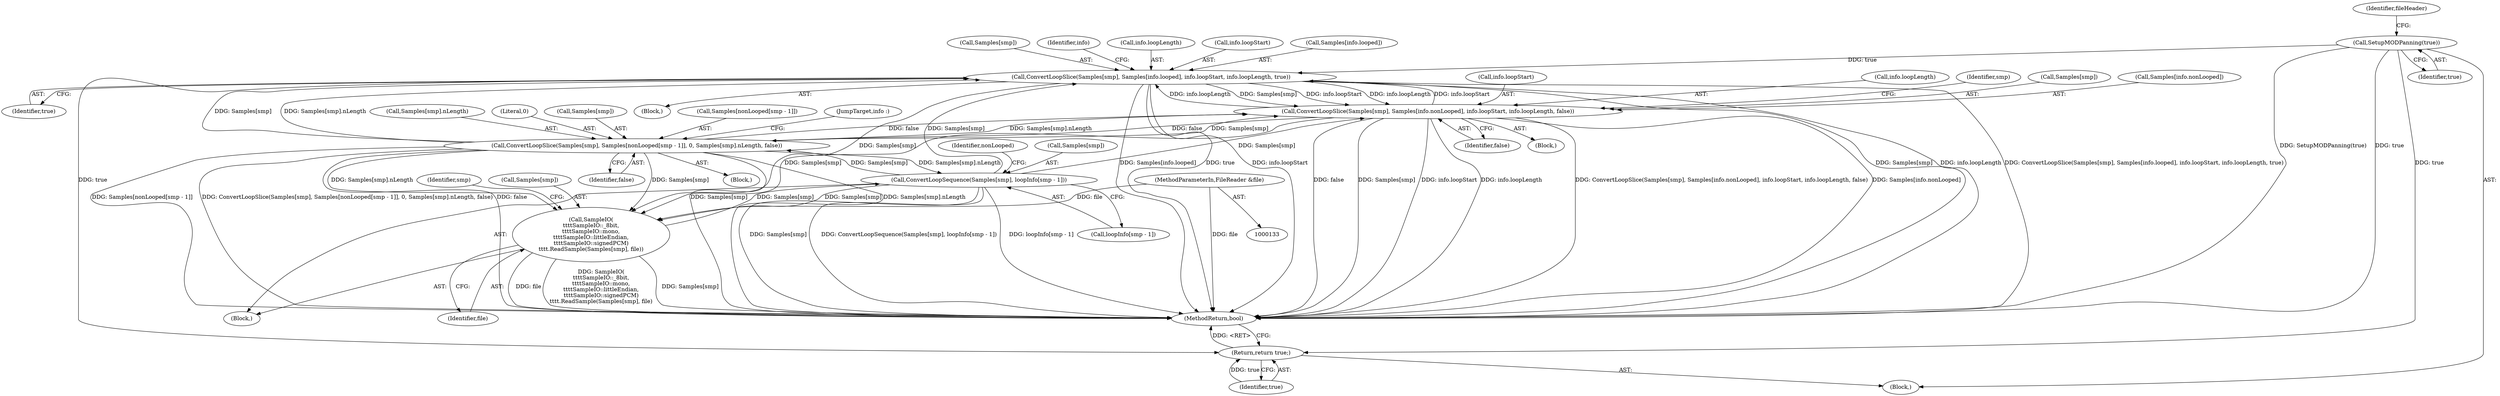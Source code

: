 digraph "0_openmpt_61fc6d3030a4d4283105cb5fb46b27b42fa5575e_1@array" {
"1002143" [label="(Call,ConvertLoopSlice(Samples[smp], Samples[info.looped], info.loopStart, info.loopLength, true))"];
"1002102" [label="(Call,ConvertLoopSequence(Samples[smp], loopInfo[smp - 1]))"];
"1002118" [label="(Call,ConvertLoopSlice(Samples[smp], Samples[nonLooped[smp - 1]], 0, Samples[smp].nLength, false))"];
"1002164" [label="(Call,ConvertLoopSlice(Samples[smp], Samples[info.nonLooped], info.loopStart, info.loopLength, false))"];
"1002143" [label="(Call,ConvertLoopSlice(Samples[smp], Samples[info.looped], info.loopStart, info.loopLength, true))"];
"1002036" [label="(Call,SetupMODPanning(true))"];
"1002092" [label="(Call,SampleIO(\n\t\t\t\tSampleIO::_8bit,\n\t\t\t\tSampleIO::mono,\n\t\t\t\tSampleIO::littleEndian,\n\t\t\t\tSampleIO::signedPCM)\n\t\t\t\t.ReadSample(Samples[smp], file))"];
"1000134" [label="(MethodParameterIn,FileReader &file)"];
"1002180" [label="(Return,return true;)"];
"1002144" [label="(Call,Samples[smp])"];
"1002113" [label="(Identifier,nonLooped)"];
"1002173" [label="(Call,info.loopStart)"];
"1002158" [label="(Identifier,true)"];
"1002136" [label="(JumpTarget,info :)"];
"1002130" [label="(Call,Samples[smp].nLength)"];
"1000136" [label="(Block,)"];
"1002142" [label="(Block,)"];
"1002129" [label="(Literal,0)"];
"1002118" [label="(Call,ConvertLoopSlice(Samples[smp], Samples[nonLooped[smp - 1]], 0, Samples[smp].nLength, false))"];
"1002119" [label="(Call,Samples[smp])"];
"1002182" [label="(MethodReturn,bool)"];
"1002096" [label="(Identifier,file)"];
"1002176" [label="(Call,info.loopLength)"];
"1002084" [label="(Identifier,smp)"];
"1002161" [label="(Identifier,info)"];
"1002165" [label="(Call,Samples[smp])"];
"1002091" [label="(Block,)"];
"1002106" [label="(Call,loopInfo[smp - 1])"];
"1002122" [label="(Call,Samples[nonLooped[smp - 1]])"];
"1002155" [label="(Call,info.loopLength)"];
"1002092" [label="(Call,SampleIO(\n\t\t\t\tSampleIO::_8bit,\n\t\t\t\tSampleIO::mono,\n\t\t\t\tSampleIO::littleEndian,\n\t\t\t\tSampleIO::signedPCM)\n\t\t\t\t.ReadSample(Samples[smp], file))"];
"1002179" [label="(Identifier,false)"];
"1002135" [label="(Identifier,false)"];
"1002164" [label="(Call,ConvertLoopSlice(Samples[smp], Samples[info.nonLooped], info.loopStart, info.loopLength, false))"];
"1002117" [label="(Block,)"];
"1000134" [label="(MethodParameterIn,FileReader &file)"];
"1002181" [label="(Identifier,true)"];
"1002037" [label="(Identifier,true)"];
"1002152" [label="(Call,info.loopStart)"];
"1002147" [label="(Call,Samples[info.looped])"];
"1002168" [label="(Call,Samples[info.nonLooped])"];
"1002103" [label="(Call,Samples[smp])"];
"1002099" [label="(Identifier,smp)"];
"1002102" [label="(Call,ConvertLoopSequence(Samples[smp], loopInfo[smp - 1]))"];
"1002093" [label="(Call,Samples[smp])"];
"1002036" [label="(Call,SetupMODPanning(true))"];
"1002041" [label="(Identifier,fileHeader)"];
"1002180" [label="(Return,return true;)"];
"1002163" [label="(Block,)"];
"1002143" [label="(Call,ConvertLoopSlice(Samples[smp], Samples[info.looped], info.loopStart, info.loopLength, true))"];
"1002143" -> "1002142"  [label="AST: "];
"1002143" -> "1002158"  [label="CFG: "];
"1002144" -> "1002143"  [label="AST: "];
"1002147" -> "1002143"  [label="AST: "];
"1002152" -> "1002143"  [label="AST: "];
"1002155" -> "1002143"  [label="AST: "];
"1002158" -> "1002143"  [label="AST: "];
"1002161" -> "1002143"  [label="CFG: "];
"1002143" -> "1002182"  [label="DDG: Samples[smp]"];
"1002143" -> "1002182"  [label="DDG: Samples[info.looped]"];
"1002143" -> "1002182"  [label="DDG: info.loopStart"];
"1002143" -> "1002182"  [label="DDG: true"];
"1002143" -> "1002182"  [label="DDG: ConvertLoopSlice(Samples[smp], Samples[info.looped], info.loopStart, info.loopLength, true)"];
"1002143" -> "1002182"  [label="DDG: info.loopLength"];
"1002143" -> "1002092"  [label="DDG: Samples[smp]"];
"1002102" -> "1002143"  [label="DDG: Samples[smp]"];
"1002118" -> "1002143"  [label="DDG: Samples[smp]"];
"1002118" -> "1002143"  [label="DDG: Samples[smp].nLength"];
"1002164" -> "1002143"  [label="DDG: info.loopStart"];
"1002164" -> "1002143"  [label="DDG: info.loopLength"];
"1002036" -> "1002143"  [label="DDG: true"];
"1002143" -> "1002164"  [label="DDG: Samples[smp]"];
"1002143" -> "1002164"  [label="DDG: info.loopStart"];
"1002143" -> "1002164"  [label="DDG: info.loopLength"];
"1002143" -> "1002180"  [label="DDG: true"];
"1002102" -> "1002091"  [label="AST: "];
"1002102" -> "1002106"  [label="CFG: "];
"1002103" -> "1002102"  [label="AST: "];
"1002106" -> "1002102"  [label="AST: "];
"1002113" -> "1002102"  [label="CFG: "];
"1002102" -> "1002182"  [label="DDG: Samples[smp]"];
"1002102" -> "1002182"  [label="DDG: ConvertLoopSequence(Samples[smp], loopInfo[smp - 1])"];
"1002102" -> "1002182"  [label="DDG: loopInfo[smp - 1]"];
"1002102" -> "1002092"  [label="DDG: Samples[smp]"];
"1002118" -> "1002102"  [label="DDG: Samples[smp].nLength"];
"1002092" -> "1002102"  [label="DDG: Samples[smp]"];
"1002102" -> "1002118"  [label="DDG: Samples[smp]"];
"1002102" -> "1002164"  [label="DDG: Samples[smp]"];
"1002118" -> "1002117"  [label="AST: "];
"1002118" -> "1002135"  [label="CFG: "];
"1002119" -> "1002118"  [label="AST: "];
"1002122" -> "1002118"  [label="AST: "];
"1002129" -> "1002118"  [label="AST: "];
"1002130" -> "1002118"  [label="AST: "];
"1002135" -> "1002118"  [label="AST: "];
"1002136" -> "1002118"  [label="CFG: "];
"1002118" -> "1002182"  [label="DDG: Samples[nonLooped[smp - 1]]"];
"1002118" -> "1002182"  [label="DDG: ConvertLoopSlice(Samples[smp], Samples[nonLooped[smp - 1]], 0, Samples[smp].nLength, false)"];
"1002118" -> "1002182"  [label="DDG: Samples[smp]"];
"1002118" -> "1002182"  [label="DDG: Samples[smp].nLength"];
"1002118" -> "1002182"  [label="DDG: false"];
"1002118" -> "1002092"  [label="DDG: Samples[smp]"];
"1002118" -> "1002092"  [label="DDG: Samples[smp].nLength"];
"1002164" -> "1002118"  [label="DDG: false"];
"1002118" -> "1002164"  [label="DDG: Samples[smp]"];
"1002118" -> "1002164"  [label="DDG: Samples[smp].nLength"];
"1002118" -> "1002164"  [label="DDG: false"];
"1002164" -> "1002163"  [label="AST: "];
"1002164" -> "1002179"  [label="CFG: "];
"1002165" -> "1002164"  [label="AST: "];
"1002168" -> "1002164"  [label="AST: "];
"1002173" -> "1002164"  [label="AST: "];
"1002176" -> "1002164"  [label="AST: "];
"1002179" -> "1002164"  [label="AST: "];
"1002084" -> "1002164"  [label="CFG: "];
"1002164" -> "1002182"  [label="DDG: false"];
"1002164" -> "1002182"  [label="DDG: Samples[smp]"];
"1002164" -> "1002182"  [label="DDG: info.loopStart"];
"1002164" -> "1002182"  [label="DDG: info.loopLength"];
"1002164" -> "1002182"  [label="DDG: ConvertLoopSlice(Samples[smp], Samples[info.nonLooped], info.loopStart, info.loopLength, false)"];
"1002164" -> "1002182"  [label="DDG: Samples[info.nonLooped]"];
"1002164" -> "1002092"  [label="DDG: Samples[smp]"];
"1002036" -> "1000136"  [label="AST: "];
"1002036" -> "1002037"  [label="CFG: "];
"1002037" -> "1002036"  [label="AST: "];
"1002041" -> "1002036"  [label="CFG: "];
"1002036" -> "1002182"  [label="DDG: SetupMODPanning(true)"];
"1002036" -> "1002182"  [label="DDG: true"];
"1002036" -> "1002180"  [label="DDG: true"];
"1002092" -> "1002091"  [label="AST: "];
"1002092" -> "1002096"  [label="CFG: "];
"1002093" -> "1002092"  [label="AST: "];
"1002096" -> "1002092"  [label="AST: "];
"1002099" -> "1002092"  [label="CFG: "];
"1002092" -> "1002182"  [label="DDG: SampleIO(\n\t\t\t\tSampleIO::_8bit,\n\t\t\t\tSampleIO::mono,\n\t\t\t\tSampleIO::littleEndian,\n\t\t\t\tSampleIO::signedPCM)\n\t\t\t\t.ReadSample(Samples[smp], file)"];
"1002092" -> "1002182"  [label="DDG: Samples[smp]"];
"1002092" -> "1002182"  [label="DDG: file"];
"1000134" -> "1002092"  [label="DDG: file"];
"1000134" -> "1000133"  [label="AST: "];
"1000134" -> "1002182"  [label="DDG: file"];
"1002180" -> "1000136"  [label="AST: "];
"1002180" -> "1002181"  [label="CFG: "];
"1002181" -> "1002180"  [label="AST: "];
"1002182" -> "1002180"  [label="CFG: "];
"1002180" -> "1002182"  [label="DDG: <RET>"];
"1002181" -> "1002180"  [label="DDG: true"];
}
